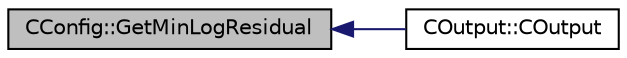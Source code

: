 digraph "CConfig::GetMinLogResidual"
{
  edge [fontname="Helvetica",fontsize="10",labelfontname="Helvetica",labelfontsize="10"];
  node [fontname="Helvetica",fontsize="10",shape=record];
  rankdir="LR";
  Node7827 [label="CConfig::GetMinLogResidual",height=0.2,width=0.4,color="black", fillcolor="grey75", style="filled", fontcolor="black"];
  Node7827 -> Node7828 [dir="back",color="midnightblue",fontsize="10",style="solid",fontname="Helvetica"];
  Node7828 [label="COutput::COutput",height=0.2,width=0.4,color="black", fillcolor="white", style="filled",URL="$class_c_output.html#afde3302dfdb18e8a1c50e3cab2e668ba",tooltip="Constructor of the class. "];
}

